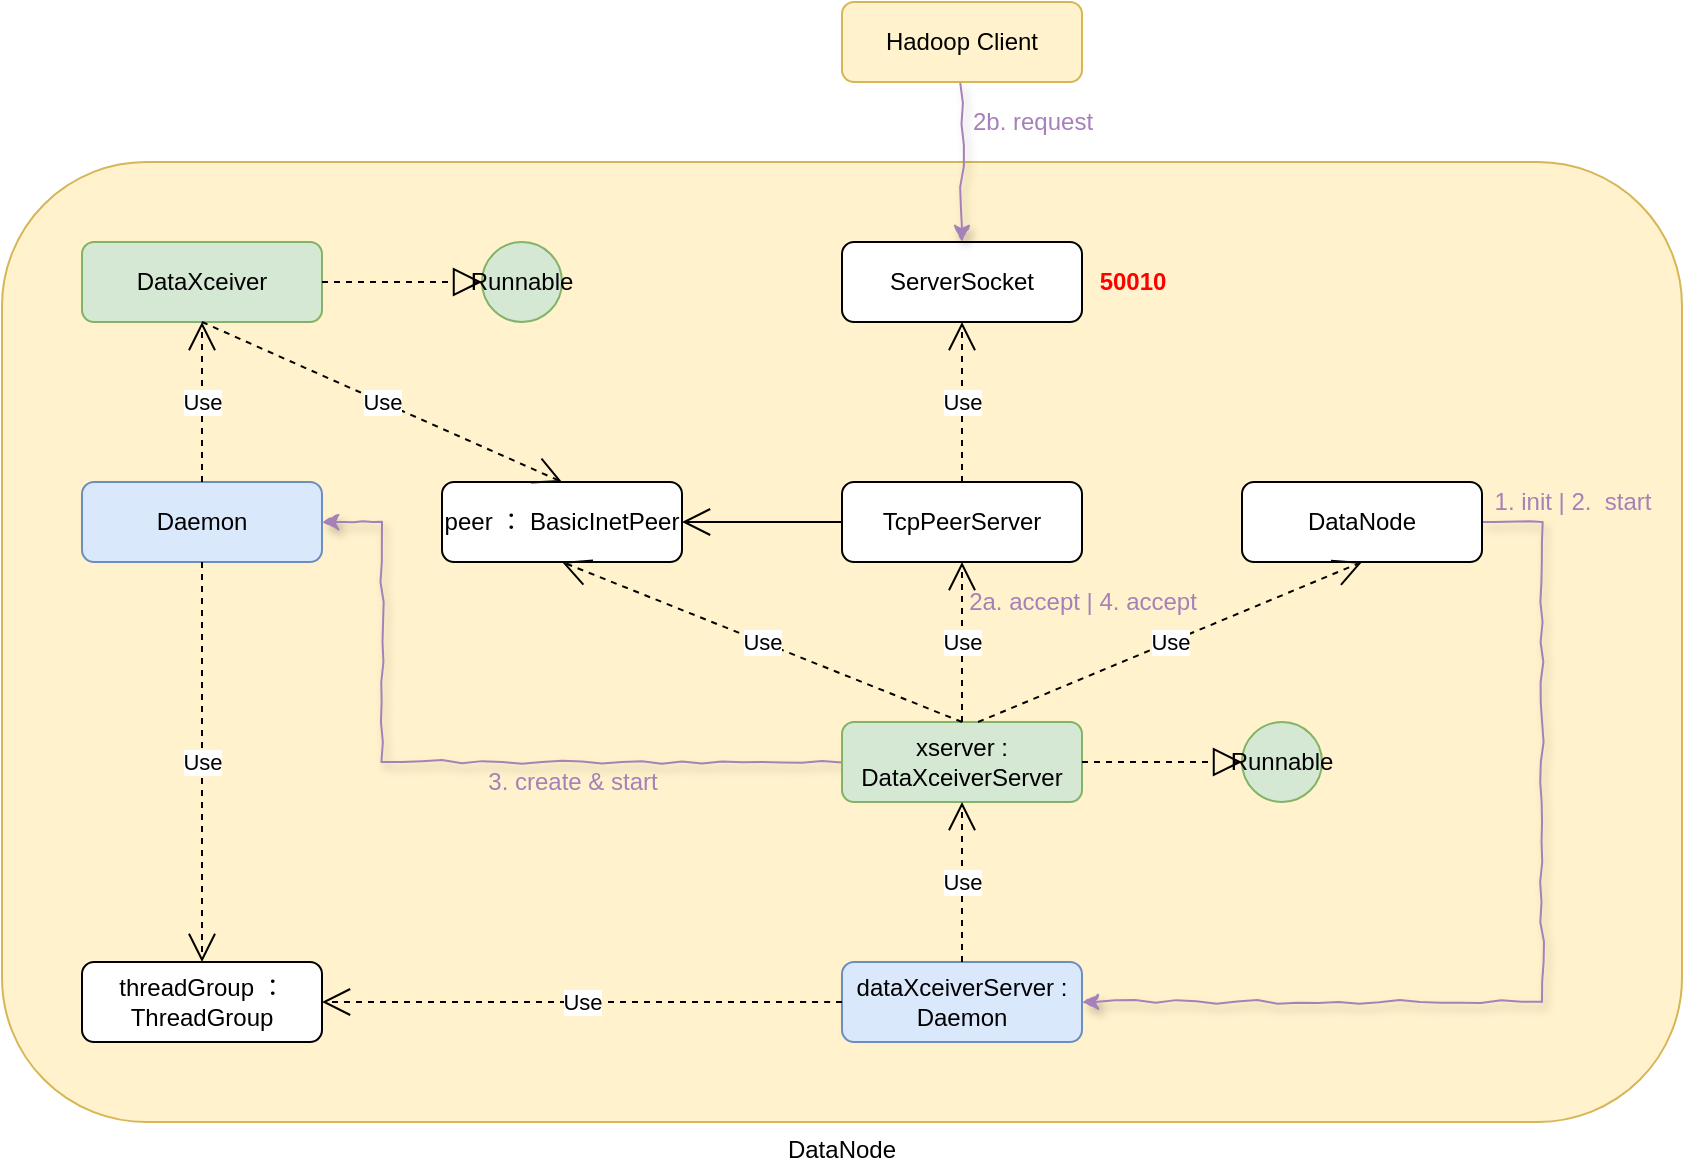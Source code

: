 <mxfile version="12.4.2" type="device" pages="1"><diagram id="UXIt7eXolE5jFYr3CnTX" name="第 1 页"><mxGraphModel dx="1186" dy="875" grid="1" gridSize="10" guides="1" tooltips="1" connect="1" arrows="1" fold="1" page="1" pageScale="1" pageWidth="827" pageHeight="1169" math="0" shadow="0"><root><mxCell id="0"/><mxCell id="1" parent="0"/><mxCell id="uFRtV2ynEf719znd0jUc-22" value="DataNode" style="rounded=1;whiteSpace=wrap;html=1;fillColor=#fff2cc;strokeColor=#d6b656;labelPosition=center;verticalLabelPosition=bottom;align=center;verticalAlign=top;fontColor=#000000;" vertex="1" parent="1"><mxGeometry x="40" y="240" width="840" height="480" as="geometry"/></mxCell><mxCell id="uFRtV2ynEf719znd0jUc-5" value="TcpPeerServer" style="rounded=1;whiteSpace=wrap;html=1;fontColor=#000000;" vertex="1" parent="1"><mxGeometry x="460" y="400" width="120" height="40" as="geometry"/></mxCell><mxCell id="uFRtV2ynEf719znd0jUc-40" style="edgeStyle=orthogonalEdgeStyle;rounded=0;orthogonalLoop=1;jettySize=auto;html=1;entryX=1;entryY=0.5;entryDx=0;entryDy=0;strokeColor=#A680B8;fontColor=#A680B8;comic=1;shadow=1;" edge="1" parent="1" source="uFRtV2ynEf719znd0jUc-6" target="uFRtV2ynEf719znd0jUc-30"><mxGeometry relative="1" as="geometry"><Array as="points"><mxPoint x="230" y="540"/><mxPoint x="230" y="420"/></Array></mxGeometry></mxCell><mxCell id="uFRtV2ynEf719znd0jUc-6" value="xserver : DataXceiverServer" style="rounded=1;whiteSpace=wrap;html=1;fillColor=#d5e8d4;strokeColor=#82b366;fontColor=#000000;" vertex="1" parent="1"><mxGeometry x="460" y="520" width="120" height="40" as="geometry"/></mxCell><mxCell id="uFRtV2ynEf719znd0jUc-7" value="Use" style="endArrow=open;endSize=12;dashed=1;html=1;exitX=0.5;exitY=0;exitDx=0;exitDy=0;entryX=0.5;entryY=1;entryDx=0;entryDy=0;fontColor=#000000;" edge="1" parent="1" source="uFRtV2ynEf719znd0jUc-6" target="uFRtV2ynEf719znd0jUc-5"><mxGeometry width="160" relative="1" as="geometry"><mxPoint x="460" y="540" as="sourcePoint"/><mxPoint x="620" y="540" as="targetPoint"/></mxGeometry></mxCell><mxCell id="uFRtV2ynEf719znd0jUc-16" style="edgeStyle=orthogonalEdgeStyle;rounded=0;orthogonalLoop=1;jettySize=auto;html=1;entryX=1;entryY=0.5;entryDx=0;entryDy=0;strokeColor=#A680B8;fontColor=#000000;comic=1;shadow=1;" edge="1" parent="1" source="uFRtV2ynEf719znd0jUc-8" target="uFRtV2ynEf719znd0jUc-10"><mxGeometry relative="1" as="geometry"><Array as="points"><mxPoint x="810" y="420"/><mxPoint x="810" y="660"/></Array></mxGeometry></mxCell><mxCell id="uFRtV2ynEf719znd0jUc-8" value="DataNode" style="rounded=1;whiteSpace=wrap;html=1;fontColor=#000000;" vertex="1" parent="1"><mxGeometry x="660" y="400" width="120" height="40" as="geometry"/></mxCell><mxCell id="uFRtV2ynEf719znd0jUc-9" value="Use" style="endArrow=open;endSize=12;dashed=1;html=1;exitX=0.567;exitY=0;exitDx=0;exitDy=0;entryX=0.5;entryY=1;entryDx=0;entryDy=0;exitPerimeter=0;fontColor=#000000;" edge="1" parent="1" source="uFRtV2ynEf719znd0jUc-6" target="uFRtV2ynEf719znd0jUc-8"><mxGeometry width="160" relative="1" as="geometry"><mxPoint x="530" y="530" as="sourcePoint"/><mxPoint x="530" y="450" as="targetPoint"/></mxGeometry></mxCell><mxCell id="uFRtV2ynEf719znd0jUc-10" value="&lt;span style=&quot;white-space: nowrap&quot;&gt;dataXceiverServer&amp;nbsp;&lt;/span&gt;: Daemon" style="rounded=1;whiteSpace=wrap;html=1;fillColor=#dae8fc;strokeColor=#6c8ebf;fontColor=#000000;" vertex="1" parent="1"><mxGeometry x="460" y="640" width="120" height="40" as="geometry"/></mxCell><mxCell id="uFRtV2ynEf719znd0jUc-12" value="threadGroup ： ThreadGroup" style="rounded=1;whiteSpace=wrap;html=1;fontColor=#000000;" vertex="1" parent="1"><mxGeometry x="80" y="640" width="120" height="40" as="geometry"/></mxCell><mxCell id="uFRtV2ynEf719znd0jUc-13" value="Use" style="endArrow=open;endSize=12;dashed=1;html=1;exitX=0.5;exitY=0;exitDx=0;exitDy=0;entryX=0.5;entryY=1;entryDx=0;entryDy=0;fontColor=#000000;" edge="1" parent="1" source="uFRtV2ynEf719znd0jUc-10" target="uFRtV2ynEf719znd0jUc-6"><mxGeometry width="160" relative="1" as="geometry"><mxPoint x="460" y="700" as="sourcePoint"/><mxPoint x="620" y="700" as="targetPoint"/></mxGeometry></mxCell><mxCell id="uFRtV2ynEf719znd0jUc-15" value="Use" style="endArrow=open;endSize=12;dashed=1;html=1;entryX=1;entryY=0.5;entryDx=0;entryDy=0;fontColor=#000000;" edge="1" parent="1" target="uFRtV2ynEf719znd0jUc-12"><mxGeometry width="160" relative="1" as="geometry"><mxPoint x="460" y="660" as="sourcePoint"/><mxPoint x="530" y="570" as="targetPoint"/><Array as="points"><mxPoint x="450" y="660"/></Array></mxGeometry></mxCell><mxCell id="uFRtV2ynEf719znd0jUc-18" value="Runnable" style="ellipse;whiteSpace=wrap;html=1;aspect=fixed;fillColor=#d5e8d4;strokeColor=#82b366;fontColor=#000000;" vertex="1" parent="1"><mxGeometry x="660" y="520" width="40" height="40" as="geometry"/></mxCell><mxCell id="uFRtV2ynEf719znd0jUc-19" value="" style="endArrow=block;dashed=1;endFill=0;endSize=12;html=1;exitX=1;exitY=0.5;exitDx=0;exitDy=0;entryX=0;entryY=0.5;entryDx=0;entryDy=0;fontColor=#000000;" edge="1" parent="1" source="uFRtV2ynEf719znd0jUc-6" target="uFRtV2ynEf719znd0jUc-18"><mxGeometry width="160" relative="1" as="geometry"><mxPoint x="260" y="700" as="sourcePoint"/><mxPoint x="420" y="700" as="targetPoint"/></mxGeometry></mxCell><mxCell id="uFRtV2ynEf719znd0jUc-20" value="ServerSocket" style="rounded=1;whiteSpace=wrap;html=1;fontColor=#000000;" vertex="1" parent="1"><mxGeometry x="460" y="280" width="120" height="40" as="geometry"/></mxCell><mxCell id="uFRtV2ynEf719znd0jUc-21" value="Use" style="endArrow=open;endSize=12;dashed=1;html=1;exitX=0.5;exitY=0;exitDx=0;exitDy=0;fontColor=#000000;" edge="1" parent="1" source="uFRtV2ynEf719znd0jUc-5" target="uFRtV2ynEf719znd0jUc-20"><mxGeometry width="160" relative="1" as="geometry"><mxPoint x="260" y="700" as="sourcePoint"/><mxPoint x="420" y="700" as="targetPoint"/></mxGeometry></mxCell><mxCell id="uFRtV2ynEf719znd0jUc-24" style="edgeStyle=orthogonalEdgeStyle;rounded=0;orthogonalLoop=1;jettySize=auto;html=1;fontColor=#000000;strokeColor=#A680B8;comic=1;shadow=1;" edge="1" parent="1" source="uFRtV2ynEf719znd0jUc-23" target="uFRtV2ynEf719znd0jUc-20"><mxGeometry relative="1" as="geometry"/></mxCell><mxCell id="uFRtV2ynEf719znd0jUc-23" value="Hadoop Client" style="rounded=1;whiteSpace=wrap;html=1;fillColor=#fff2cc;strokeColor=#d6b656;" vertex="1" parent="1"><mxGeometry x="460" y="160" width="120" height="40" as="geometry"/></mxCell><mxCell id="uFRtV2ynEf719znd0jUc-25" value="2b. request" style="text;html=1;align=center;verticalAlign=middle;resizable=0;points=[];;autosize=1;fontColor=#A680B8;" vertex="1" parent="1"><mxGeometry x="515" y="210" width="80" height="20" as="geometry"/></mxCell><mxCell id="uFRtV2ynEf719znd0jUc-26" value="1. init | 2.&amp;nbsp; start" style="text;html=1;align=center;verticalAlign=middle;resizable=0;points=[];;autosize=1;fontColor=#A680B8;comic=0;" vertex="1" parent="1"><mxGeometry x="780" y="400" width="90" height="20" as="geometry"/></mxCell><mxCell id="uFRtV2ynEf719znd0jUc-27" value="peer ： BasicInetPeer" style="rounded=1;whiteSpace=wrap;html=1;fontColor=#000000;" vertex="1" parent="1"><mxGeometry x="260" y="400" width="120" height="40" as="geometry"/></mxCell><mxCell id="uFRtV2ynEf719znd0jUc-29" value="2a. accept | 4. accept" style="text;html=1;align=center;verticalAlign=middle;resizable=0;points=[];;autosize=1;fontColor=#A680B8;" vertex="1" parent="1"><mxGeometry x="515" y="450" width="130" height="20" as="geometry"/></mxCell><mxCell id="uFRtV2ynEf719znd0jUc-30" value="Daemon" style="rounded=1;whiteSpace=wrap;html=1;fillColor=#dae8fc;strokeColor=#6c8ebf;fontColor=#000000;" vertex="1" parent="1"><mxGeometry x="80" y="400" width="120" height="40" as="geometry"/></mxCell><mxCell id="uFRtV2ynEf719znd0jUc-31" value="Use" style="endArrow=open;endSize=12;dashed=1;html=1;exitX=0.5;exitY=1;exitDx=0;exitDy=0;entryX=0.5;entryY=0;entryDx=0;entryDy=0;fontColor=#000000;" edge="1" parent="1" source="uFRtV2ynEf719znd0jUc-30" target="uFRtV2ynEf719znd0jUc-12"><mxGeometry width="160" relative="1" as="geometry"><mxPoint x="530" y="650" as="sourcePoint"/><mxPoint x="330" y="570" as="targetPoint"/></mxGeometry></mxCell><mxCell id="uFRtV2ynEf719znd0jUc-33" value="DataXceiver" style="rounded=1;whiteSpace=wrap;html=1;fillColor=#d5e8d4;strokeColor=#82b366;fontColor=#000000;" vertex="1" parent="1"><mxGeometry x="80" y="280" width="120" height="40" as="geometry"/></mxCell><mxCell id="uFRtV2ynEf719znd0jUc-34" value="Runnable" style="ellipse;whiteSpace=wrap;html=1;aspect=fixed;fillColor=#d5e8d4;strokeColor=#82b366;fontColor=#000000;" vertex="1" parent="1"><mxGeometry x="280" y="280" width="40" height="40" as="geometry"/></mxCell><mxCell id="uFRtV2ynEf719znd0jUc-35" value="" style="endArrow=block;dashed=1;endFill=0;endSize=12;html=1;exitX=1;exitY=0.5;exitDx=0;exitDy=0;entryX=0;entryY=0.5;entryDx=0;entryDy=0;fontColor=#000000;" edge="1" parent="1" source="uFRtV2ynEf719znd0jUc-33" target="uFRtV2ynEf719znd0jUc-34"><mxGeometry width="160" relative="1" as="geometry"><mxPoint x="-120" y="490" as="sourcePoint"/><mxPoint x="40" y="490" as="targetPoint"/></mxGeometry></mxCell><mxCell id="uFRtV2ynEf719znd0jUc-36" value="Use" style="endArrow=open;endSize=12;dashed=1;html=1;exitX=0.5;exitY=1;exitDx=0;exitDy=0;entryX=0.5;entryY=0;entryDx=0;entryDy=0;fontColor=#000000;" edge="1" parent="1" source="uFRtV2ynEf719znd0jUc-33" target="uFRtV2ynEf719znd0jUc-27"><mxGeometry width="160" relative="1" as="geometry"><mxPoint x="150" y="450" as="sourcePoint"/><mxPoint x="330" y="530" as="targetPoint"/></mxGeometry></mxCell><mxCell id="uFRtV2ynEf719znd0jUc-37" value="Use" style="endArrow=open;endSize=12;dashed=1;html=1;exitX=0.5;exitY=0;exitDx=0;exitDy=0;entryX=0.5;entryY=1;entryDx=0;entryDy=0;fontColor=#000000;" edge="1" parent="1" source="uFRtV2ynEf719znd0jUc-30" target="uFRtV2ynEf719znd0jUc-33"><mxGeometry width="160" relative="1" as="geometry"><mxPoint x="150" y="450" as="sourcePoint"/><mxPoint x="140" y="350" as="targetPoint"/></mxGeometry></mxCell><mxCell id="uFRtV2ynEf719znd0jUc-39" value="Use" style="endArrow=open;endSize=12;dashed=1;html=1;exitX=0.5;exitY=0;exitDx=0;exitDy=0;entryX=0.5;entryY=1;entryDx=0;entryDy=0;fontColor=#000000;" edge="1" parent="1" source="uFRtV2ynEf719znd0jUc-6" target="uFRtV2ynEf719znd0jUc-27"><mxGeometry width="160" relative="1" as="geometry"><mxPoint x="150" y="450" as="sourcePoint"/><mxPoint x="150" y="650" as="targetPoint"/></mxGeometry></mxCell><mxCell id="uFRtV2ynEf719znd0jUc-41" value="3. create &amp;amp; start" style="text;html=1;align=center;verticalAlign=middle;resizable=0;points=[];;autosize=1;fontColor=#A680B8;" vertex="1" parent="1"><mxGeometry x="275" y="540" width="100" height="20" as="geometry"/></mxCell><mxCell id="uFRtV2ynEf719znd0jUc-42" value="50010" style="text;html=1;align=center;verticalAlign=middle;resizable=0;points=[];;autosize=1;fontColor=#FF0000;fontStyle=1" vertex="1" parent="1"><mxGeometry x="580" y="290" width="50" height="20" as="geometry"/></mxCell><mxCell id="uFRtV2ynEf719znd0jUc-43" value="" style="endArrow=open;endFill=1;endSize=12;html=1;strokeColor=#000000;fontColor=#FF0000;" edge="1" parent="1" target="uFRtV2ynEf719znd0jUc-27"><mxGeometry width="160" relative="1" as="geometry"><mxPoint x="460" y="420" as="sourcePoint"/><mxPoint x="620" y="420" as="targetPoint"/></mxGeometry></mxCell></root></mxGraphModel></diagram></mxfile>